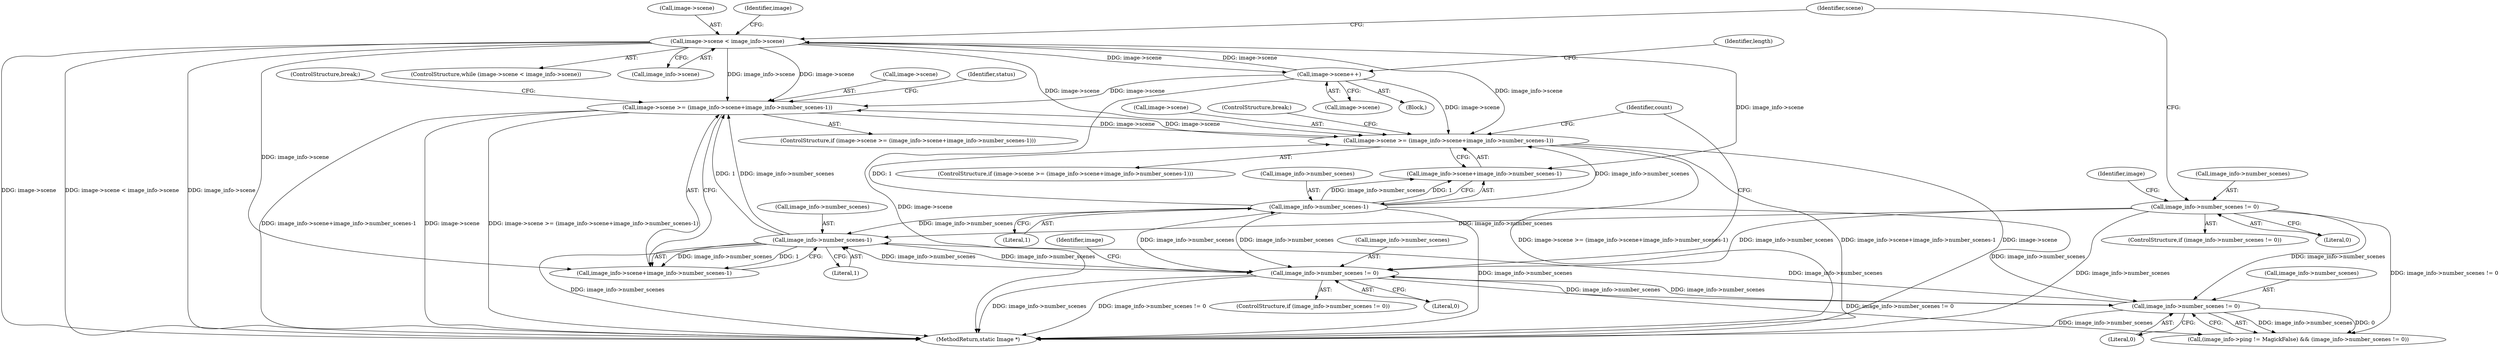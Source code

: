 digraph "0_ImageMagick_f6e9d0d9955e85bdd7540b251cd50d598dacc5e6_49@pointer" {
"1000327" [label="(Call,image->scene >= (image_info->scene+image_info->number_scenes-1))"];
"1000258" [label="(Call,image->scene < image_info->scene)"];
"1000266" [label="(Call,image->scene++)"];
"1000600" [label="(Call,image->scene >= (image_info->scene+image_info->number_scenes-1))"];
"1000327" [label="(Call,image->scene >= (image_info->scene+image_info->number_scenes-1))"];
"1000335" [label="(Call,image_info->number_scenes-1)"];
"1000594" [label="(Call,image_info->number_scenes != 0)"];
"1000252" [label="(Call,image_info->number_scenes != 0)"];
"1000321" [label="(Call,image_info->number_scenes != 0)"];
"1000608" [label="(Call,image_info->number_scenes-1)"];
"1000335" [label="(Call,image_info->number_scenes-1)"];
"1000257" [label="(ControlStructure,while (image->scene < image_info->scene))"];
"1000258" [label="(Call,image->scene < image_info->scene)"];
"1000262" [label="(Call,image_info->scene)"];
"1000599" [label="(ControlStructure,if (image->scene >= (image_info->scene+image_info->number_scenes-1)))"];
"1000251" [label="(ControlStructure,if (image_info->number_scenes != 0))"];
"1000253" [label="(Call,image_info->number_scenes)"];
"1000328" [label="(Call,image->scene)"];
"1000315" [label="(Call,(image_info->ping != MagickFalse) && (image_info->number_scenes != 0))"];
"1000342" [label="(Identifier,status)"];
"1000612" [label="(Literal,1)"];
"1000595" [label="(Call,image_info->number_scenes)"];
"1000336" [label="(Call,image_info->number_scenes)"];
"1000600" [label="(Call,image->scene >= (image_info->scene+image_info->number_scenes-1))"];
"1000339" [label="(Literal,1)"];
"1000304" [label="(Identifier,scene)"];
"1000271" [label="(Identifier,length)"];
"1000609" [label="(Call,image_info->number_scenes)"];
"1000601" [label="(Call,image->scene)"];
"1000267" [label="(Call,image->scene)"];
"1000265" [label="(Block,)"];
"1000616" [label="(Identifier,count)"];
"1000602" [label="(Identifier,image)"];
"1000593" [label="(ControlStructure,if (image_info->number_scenes != 0))"];
"1000340" [label="(ControlStructure,break;)"];
"1000260" [label="(Identifier,image)"];
"1000259" [label="(Call,image->scene)"];
"1000256" [label="(Literal,0)"];
"1000252" [label="(Call,image_info->number_scenes != 0)"];
"1000613" [label="(ControlStructure,break;)"];
"1000325" [label="(Literal,0)"];
"1000604" [label="(Call,image_info->scene+image_info->number_scenes-1)"];
"1000266" [label="(Call,image->scene++)"];
"1000321" [label="(Call,image_info->number_scenes != 0)"];
"1000598" [label="(Literal,0)"];
"1000331" [label="(Call,image_info->scene+image_info->number_scenes-1)"];
"1000594" [label="(Call,image_info->number_scenes != 0)"];
"1000268" [label="(Identifier,image)"];
"1000322" [label="(Call,image_info->number_scenes)"];
"1000327" [label="(Call,image->scene >= (image_info->scene+image_info->number_scenes-1))"];
"1000608" [label="(Call,image_info->number_scenes-1)"];
"1000326" [label="(ControlStructure,if (image->scene >= (image_info->scene+image_info->number_scenes-1)))"];
"1000689" [label="(MethodReturn,static Image *)"];
"1000327" -> "1000326"  [label="AST: "];
"1000327" -> "1000331"  [label="CFG: "];
"1000328" -> "1000327"  [label="AST: "];
"1000331" -> "1000327"  [label="AST: "];
"1000340" -> "1000327"  [label="CFG: "];
"1000342" -> "1000327"  [label="CFG: "];
"1000327" -> "1000689"  [label="DDG: image_info->scene+image_info->number_scenes-1"];
"1000327" -> "1000689"  [label="DDG: image->scene"];
"1000327" -> "1000689"  [label="DDG: image->scene >= (image_info->scene+image_info->number_scenes-1)"];
"1000258" -> "1000327"  [label="DDG: image->scene"];
"1000258" -> "1000327"  [label="DDG: image_info->scene"];
"1000266" -> "1000327"  [label="DDG: image->scene"];
"1000600" -> "1000327"  [label="DDG: image->scene"];
"1000335" -> "1000327"  [label="DDG: image_info->number_scenes"];
"1000335" -> "1000327"  [label="DDG: 1"];
"1000327" -> "1000600"  [label="DDG: image->scene"];
"1000258" -> "1000257"  [label="AST: "];
"1000258" -> "1000262"  [label="CFG: "];
"1000259" -> "1000258"  [label="AST: "];
"1000262" -> "1000258"  [label="AST: "];
"1000268" -> "1000258"  [label="CFG: "];
"1000304" -> "1000258"  [label="CFG: "];
"1000258" -> "1000689"  [label="DDG: image->scene"];
"1000258" -> "1000689"  [label="DDG: image->scene < image_info->scene"];
"1000258" -> "1000689"  [label="DDG: image_info->scene"];
"1000266" -> "1000258"  [label="DDG: image->scene"];
"1000258" -> "1000266"  [label="DDG: image->scene"];
"1000258" -> "1000331"  [label="DDG: image_info->scene"];
"1000258" -> "1000600"  [label="DDG: image->scene"];
"1000258" -> "1000600"  [label="DDG: image_info->scene"];
"1000258" -> "1000604"  [label="DDG: image_info->scene"];
"1000266" -> "1000265"  [label="AST: "];
"1000266" -> "1000267"  [label="CFG: "];
"1000267" -> "1000266"  [label="AST: "];
"1000271" -> "1000266"  [label="CFG: "];
"1000266" -> "1000689"  [label="DDG: image->scene"];
"1000266" -> "1000600"  [label="DDG: image->scene"];
"1000600" -> "1000599"  [label="AST: "];
"1000600" -> "1000604"  [label="CFG: "];
"1000601" -> "1000600"  [label="AST: "];
"1000604" -> "1000600"  [label="AST: "];
"1000613" -> "1000600"  [label="CFG: "];
"1000616" -> "1000600"  [label="CFG: "];
"1000600" -> "1000689"  [label="DDG: image->scene >= (image_info->scene+image_info->number_scenes-1)"];
"1000600" -> "1000689"  [label="DDG: image_info->scene+image_info->number_scenes-1"];
"1000600" -> "1000689"  [label="DDG: image->scene"];
"1000608" -> "1000600"  [label="DDG: image_info->number_scenes"];
"1000608" -> "1000600"  [label="DDG: 1"];
"1000335" -> "1000331"  [label="AST: "];
"1000335" -> "1000339"  [label="CFG: "];
"1000336" -> "1000335"  [label="AST: "];
"1000339" -> "1000335"  [label="AST: "];
"1000331" -> "1000335"  [label="CFG: "];
"1000335" -> "1000689"  [label="DDG: image_info->number_scenes"];
"1000335" -> "1000331"  [label="DDG: image_info->number_scenes"];
"1000335" -> "1000331"  [label="DDG: 1"];
"1000594" -> "1000335"  [label="DDG: image_info->number_scenes"];
"1000252" -> "1000335"  [label="DDG: image_info->number_scenes"];
"1000321" -> "1000335"  [label="DDG: image_info->number_scenes"];
"1000608" -> "1000335"  [label="DDG: image_info->number_scenes"];
"1000335" -> "1000594"  [label="DDG: image_info->number_scenes"];
"1000594" -> "1000593"  [label="AST: "];
"1000594" -> "1000598"  [label="CFG: "];
"1000595" -> "1000594"  [label="AST: "];
"1000598" -> "1000594"  [label="AST: "];
"1000602" -> "1000594"  [label="CFG: "];
"1000616" -> "1000594"  [label="CFG: "];
"1000594" -> "1000689"  [label="DDG: image_info->number_scenes"];
"1000594" -> "1000689"  [label="DDG: image_info->number_scenes != 0"];
"1000594" -> "1000315"  [label="DDG: image_info->number_scenes != 0"];
"1000594" -> "1000321"  [label="DDG: image_info->number_scenes"];
"1000252" -> "1000594"  [label="DDG: image_info->number_scenes"];
"1000321" -> "1000594"  [label="DDG: image_info->number_scenes"];
"1000608" -> "1000594"  [label="DDG: image_info->number_scenes"];
"1000594" -> "1000608"  [label="DDG: image_info->number_scenes"];
"1000252" -> "1000251"  [label="AST: "];
"1000252" -> "1000256"  [label="CFG: "];
"1000253" -> "1000252"  [label="AST: "];
"1000256" -> "1000252"  [label="AST: "];
"1000260" -> "1000252"  [label="CFG: "];
"1000304" -> "1000252"  [label="CFG: "];
"1000252" -> "1000689"  [label="DDG: image_info->number_scenes"];
"1000252" -> "1000315"  [label="DDG: image_info->number_scenes != 0"];
"1000252" -> "1000321"  [label="DDG: image_info->number_scenes"];
"1000321" -> "1000315"  [label="AST: "];
"1000321" -> "1000325"  [label="CFG: "];
"1000322" -> "1000321"  [label="AST: "];
"1000325" -> "1000321"  [label="AST: "];
"1000315" -> "1000321"  [label="CFG: "];
"1000321" -> "1000689"  [label="DDG: image_info->number_scenes"];
"1000321" -> "1000315"  [label="DDG: image_info->number_scenes"];
"1000321" -> "1000315"  [label="DDG: 0"];
"1000608" -> "1000321"  [label="DDG: image_info->number_scenes"];
"1000608" -> "1000604"  [label="AST: "];
"1000608" -> "1000612"  [label="CFG: "];
"1000609" -> "1000608"  [label="AST: "];
"1000612" -> "1000608"  [label="AST: "];
"1000604" -> "1000608"  [label="CFG: "];
"1000608" -> "1000689"  [label="DDG: image_info->number_scenes"];
"1000608" -> "1000604"  [label="DDG: image_info->number_scenes"];
"1000608" -> "1000604"  [label="DDG: 1"];
}
